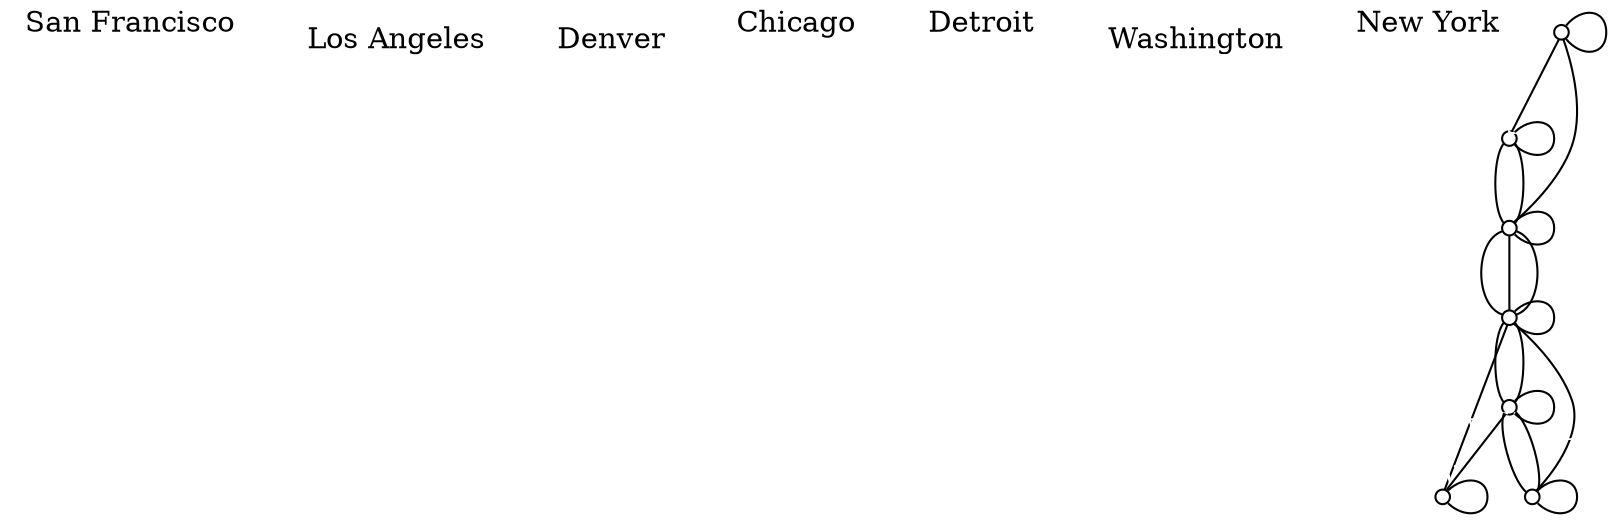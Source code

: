 /* Trang 537 */
/* Hinh 3 */

graph G {
    node [shape=plaintext,width=.1,height=.1,fixedsize=false,fillcolor="black"];
    "San Francisco" [pos="0,.2!", labelloc="t"];
    "Los Angeles" [pos="1,-1.2!", labelloc="b"];
    "Denver" [pos="2,0.7!", labelloc="b"];
    "Chicago" [pos="4,0.1!", labelloc="t"];
    "Detroit" [pos="5,1.7!", labelloc="t"];
    "Washington" [pos="6,-.7!", labelloc="b"];
    "New York" [pos="7,1.2!", labelloc="t"];
    
    node [shape=circle,width=.1,height=.1,fixedsize=true,fillcolor="black"];
    
    "San Francisco__" [pos="0,0!", labelloc="t", fontcolor="white"];
    "Los Angeles__" [pos="1,-1!", labelloc="b", fontcolor="white"];
    "Denver__" [pos="2,0.3!", labelloc="b", fontcolor="white"];
    "Chicago__" [pos="4,0.5!", labelloc="t", fontcolor="white"];
    "Detroit__" [pos="5,1.5!", labelloc="t", fontcolor="white"];
    "Washington__" [pos="6,-.5!", labelloc="b", fontcolor="white"];
    "New York__" [pos="7,1!", labelloc="t", fontcolor="white"];
    
    "San Francisco__" -- "San Francisco__";
    "San Francisco__" -- "Los Angeles__";
    "San Francisco__" -- "Denver__";
    
    "Los Angeles__" -- "Los Angeles__"
    "Los Angeles__" -- "Denver__";
    "Los Angeles__" -- "Denver__";
    
    "Denver__" -- "Denver__";
    "Denver__" -- "Chicago__";
    "Denver__" -- "Chicago__";
    "Denver__" -- "Chicago__";
    
    "Chicago__" -- "Chicago__";
    "Chicago__" -- "Detroit__";
    "Chicago__" -- "New York__";
    "Chicago__" -- "New York__";
    "Chicago__" -- "Washington__";
    
    "Detroit__" -- "Detroit__";
    
    "New York__" -- "New York__";
    "New York__" -- "Detroit__";
    "New York__" -- "Washington__";
    "New York__" -- "Washington__";
    
    "Washington__" -- "Washington__";
}